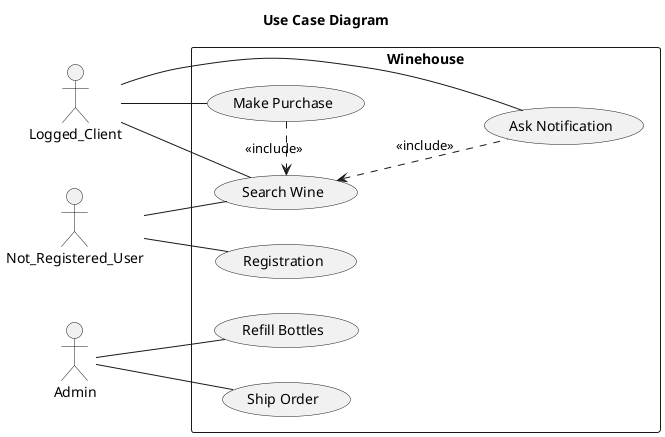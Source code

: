 @startuml
title Use Case Diagram

left to right direction

actor Admin
actor Logged_Client
actor Not_Registered_User

rectangle  Winehouse {
    Logged_Client -- (Make Purchase)
    Logged_Client -- (Ask Notification)
    Logged_Client -- (Search Wine)

    Not_Registered_User -- (Registration)
    Not_Registered_User -- (Search Wine)

    Admin -- (Refill Bottles)
    Admin -- (Ship Order)

    (Search Wine) <.left. (Make Purchase) : <<include>>
    (Search Wine) <.down. (Ask Notification) : <<include>>
}
@enduml